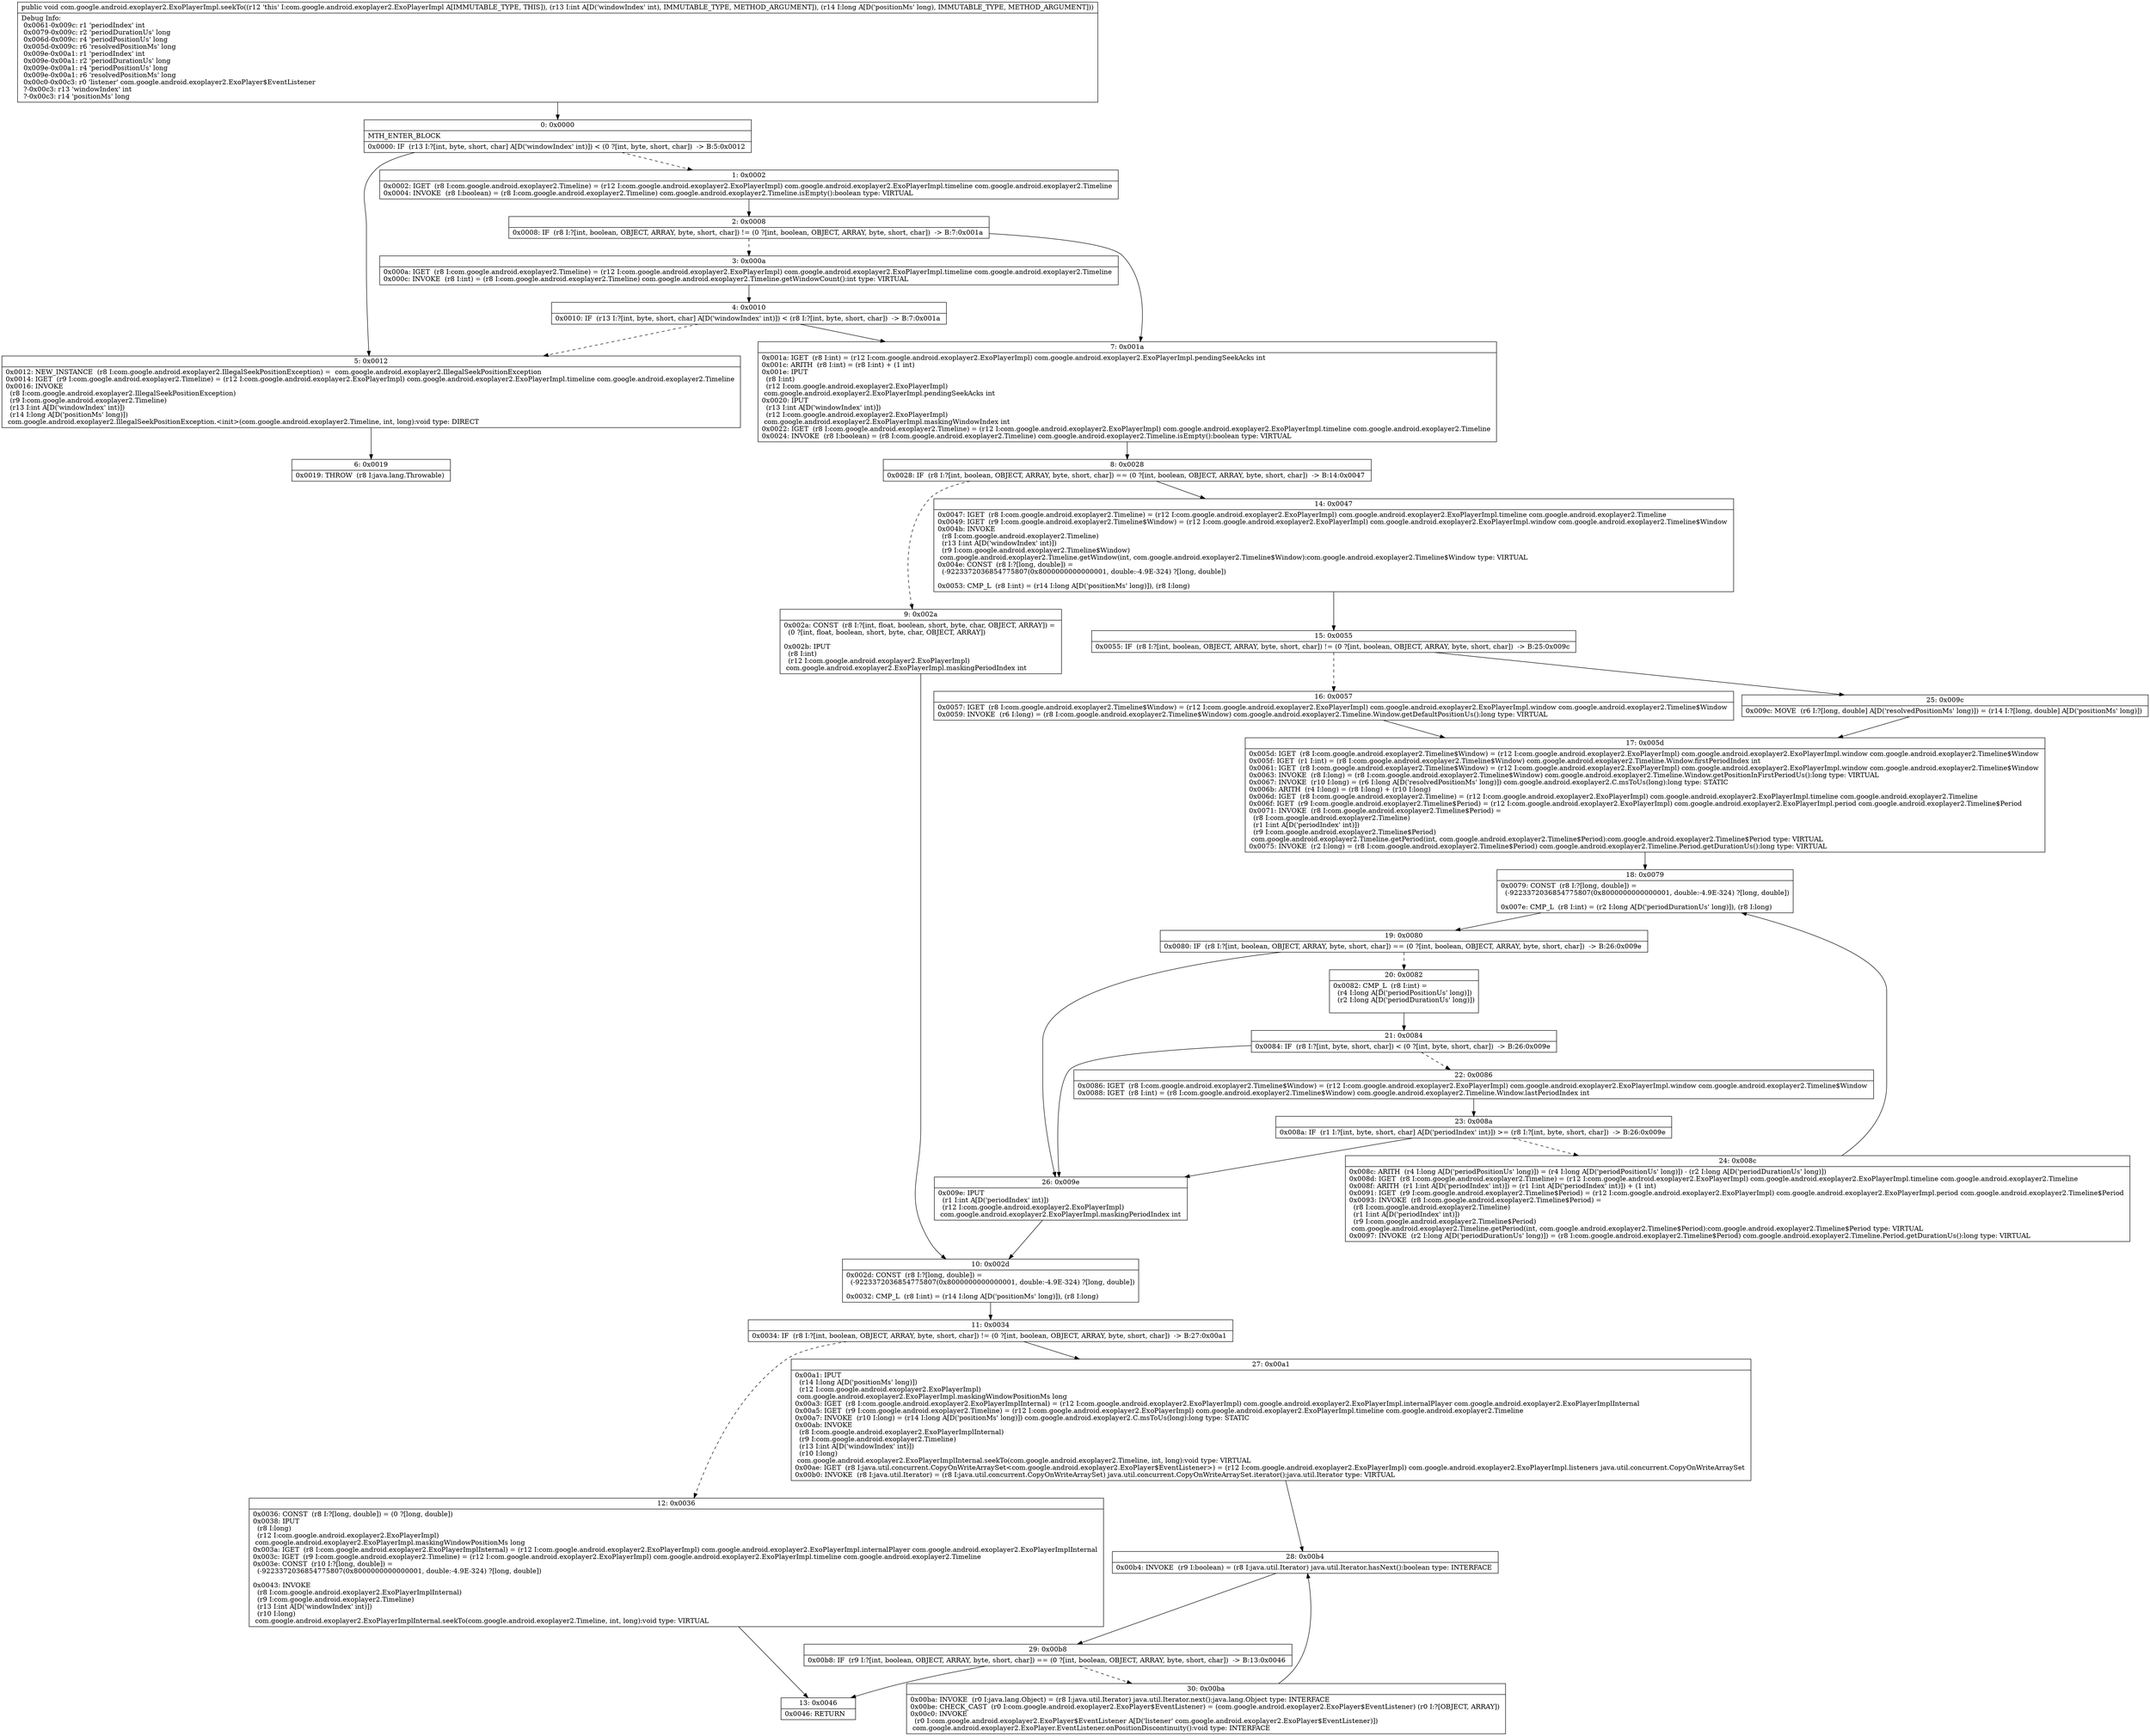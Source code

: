 digraph "CFG forcom.google.android.exoplayer2.ExoPlayerImpl.seekTo(IJ)V" {
Node_0 [shape=record,label="{0\:\ 0x0000|MTH_ENTER_BLOCK\l|0x0000: IF  (r13 I:?[int, byte, short, char] A[D('windowIndex' int)]) \< (0 ?[int, byte, short, char])  \-\> B:5:0x0012 \l}"];
Node_1 [shape=record,label="{1\:\ 0x0002|0x0002: IGET  (r8 I:com.google.android.exoplayer2.Timeline) = (r12 I:com.google.android.exoplayer2.ExoPlayerImpl) com.google.android.exoplayer2.ExoPlayerImpl.timeline com.google.android.exoplayer2.Timeline \l0x0004: INVOKE  (r8 I:boolean) = (r8 I:com.google.android.exoplayer2.Timeline) com.google.android.exoplayer2.Timeline.isEmpty():boolean type: VIRTUAL \l}"];
Node_2 [shape=record,label="{2\:\ 0x0008|0x0008: IF  (r8 I:?[int, boolean, OBJECT, ARRAY, byte, short, char]) != (0 ?[int, boolean, OBJECT, ARRAY, byte, short, char])  \-\> B:7:0x001a \l}"];
Node_3 [shape=record,label="{3\:\ 0x000a|0x000a: IGET  (r8 I:com.google.android.exoplayer2.Timeline) = (r12 I:com.google.android.exoplayer2.ExoPlayerImpl) com.google.android.exoplayer2.ExoPlayerImpl.timeline com.google.android.exoplayer2.Timeline \l0x000c: INVOKE  (r8 I:int) = (r8 I:com.google.android.exoplayer2.Timeline) com.google.android.exoplayer2.Timeline.getWindowCount():int type: VIRTUAL \l}"];
Node_4 [shape=record,label="{4\:\ 0x0010|0x0010: IF  (r13 I:?[int, byte, short, char] A[D('windowIndex' int)]) \< (r8 I:?[int, byte, short, char])  \-\> B:7:0x001a \l}"];
Node_5 [shape=record,label="{5\:\ 0x0012|0x0012: NEW_INSTANCE  (r8 I:com.google.android.exoplayer2.IllegalSeekPositionException) =  com.google.android.exoplayer2.IllegalSeekPositionException \l0x0014: IGET  (r9 I:com.google.android.exoplayer2.Timeline) = (r12 I:com.google.android.exoplayer2.ExoPlayerImpl) com.google.android.exoplayer2.ExoPlayerImpl.timeline com.google.android.exoplayer2.Timeline \l0x0016: INVOKE  \l  (r8 I:com.google.android.exoplayer2.IllegalSeekPositionException)\l  (r9 I:com.google.android.exoplayer2.Timeline)\l  (r13 I:int A[D('windowIndex' int)])\l  (r14 I:long A[D('positionMs' long)])\l com.google.android.exoplayer2.IllegalSeekPositionException.\<init\>(com.google.android.exoplayer2.Timeline, int, long):void type: DIRECT \l}"];
Node_6 [shape=record,label="{6\:\ 0x0019|0x0019: THROW  (r8 I:java.lang.Throwable) \l}"];
Node_7 [shape=record,label="{7\:\ 0x001a|0x001a: IGET  (r8 I:int) = (r12 I:com.google.android.exoplayer2.ExoPlayerImpl) com.google.android.exoplayer2.ExoPlayerImpl.pendingSeekAcks int \l0x001c: ARITH  (r8 I:int) = (r8 I:int) + (1 int) \l0x001e: IPUT  \l  (r8 I:int)\l  (r12 I:com.google.android.exoplayer2.ExoPlayerImpl)\l com.google.android.exoplayer2.ExoPlayerImpl.pendingSeekAcks int \l0x0020: IPUT  \l  (r13 I:int A[D('windowIndex' int)])\l  (r12 I:com.google.android.exoplayer2.ExoPlayerImpl)\l com.google.android.exoplayer2.ExoPlayerImpl.maskingWindowIndex int \l0x0022: IGET  (r8 I:com.google.android.exoplayer2.Timeline) = (r12 I:com.google.android.exoplayer2.ExoPlayerImpl) com.google.android.exoplayer2.ExoPlayerImpl.timeline com.google.android.exoplayer2.Timeline \l0x0024: INVOKE  (r8 I:boolean) = (r8 I:com.google.android.exoplayer2.Timeline) com.google.android.exoplayer2.Timeline.isEmpty():boolean type: VIRTUAL \l}"];
Node_8 [shape=record,label="{8\:\ 0x0028|0x0028: IF  (r8 I:?[int, boolean, OBJECT, ARRAY, byte, short, char]) == (0 ?[int, boolean, OBJECT, ARRAY, byte, short, char])  \-\> B:14:0x0047 \l}"];
Node_9 [shape=record,label="{9\:\ 0x002a|0x002a: CONST  (r8 I:?[int, float, boolean, short, byte, char, OBJECT, ARRAY]) = \l  (0 ?[int, float, boolean, short, byte, char, OBJECT, ARRAY])\l \l0x002b: IPUT  \l  (r8 I:int)\l  (r12 I:com.google.android.exoplayer2.ExoPlayerImpl)\l com.google.android.exoplayer2.ExoPlayerImpl.maskingPeriodIndex int \l}"];
Node_10 [shape=record,label="{10\:\ 0x002d|0x002d: CONST  (r8 I:?[long, double]) = \l  (\-9223372036854775807(0x8000000000000001, double:\-4.9E\-324) ?[long, double])\l \l0x0032: CMP_L  (r8 I:int) = (r14 I:long A[D('positionMs' long)]), (r8 I:long) \l}"];
Node_11 [shape=record,label="{11\:\ 0x0034|0x0034: IF  (r8 I:?[int, boolean, OBJECT, ARRAY, byte, short, char]) != (0 ?[int, boolean, OBJECT, ARRAY, byte, short, char])  \-\> B:27:0x00a1 \l}"];
Node_12 [shape=record,label="{12\:\ 0x0036|0x0036: CONST  (r8 I:?[long, double]) = (0 ?[long, double]) \l0x0038: IPUT  \l  (r8 I:long)\l  (r12 I:com.google.android.exoplayer2.ExoPlayerImpl)\l com.google.android.exoplayer2.ExoPlayerImpl.maskingWindowPositionMs long \l0x003a: IGET  (r8 I:com.google.android.exoplayer2.ExoPlayerImplInternal) = (r12 I:com.google.android.exoplayer2.ExoPlayerImpl) com.google.android.exoplayer2.ExoPlayerImpl.internalPlayer com.google.android.exoplayer2.ExoPlayerImplInternal \l0x003c: IGET  (r9 I:com.google.android.exoplayer2.Timeline) = (r12 I:com.google.android.exoplayer2.ExoPlayerImpl) com.google.android.exoplayer2.ExoPlayerImpl.timeline com.google.android.exoplayer2.Timeline \l0x003e: CONST  (r10 I:?[long, double]) = \l  (\-9223372036854775807(0x8000000000000001, double:\-4.9E\-324) ?[long, double])\l \l0x0043: INVOKE  \l  (r8 I:com.google.android.exoplayer2.ExoPlayerImplInternal)\l  (r9 I:com.google.android.exoplayer2.Timeline)\l  (r13 I:int A[D('windowIndex' int)])\l  (r10 I:long)\l com.google.android.exoplayer2.ExoPlayerImplInternal.seekTo(com.google.android.exoplayer2.Timeline, int, long):void type: VIRTUAL \l}"];
Node_13 [shape=record,label="{13\:\ 0x0046|0x0046: RETURN   \l}"];
Node_14 [shape=record,label="{14\:\ 0x0047|0x0047: IGET  (r8 I:com.google.android.exoplayer2.Timeline) = (r12 I:com.google.android.exoplayer2.ExoPlayerImpl) com.google.android.exoplayer2.ExoPlayerImpl.timeline com.google.android.exoplayer2.Timeline \l0x0049: IGET  (r9 I:com.google.android.exoplayer2.Timeline$Window) = (r12 I:com.google.android.exoplayer2.ExoPlayerImpl) com.google.android.exoplayer2.ExoPlayerImpl.window com.google.android.exoplayer2.Timeline$Window \l0x004b: INVOKE  \l  (r8 I:com.google.android.exoplayer2.Timeline)\l  (r13 I:int A[D('windowIndex' int)])\l  (r9 I:com.google.android.exoplayer2.Timeline$Window)\l com.google.android.exoplayer2.Timeline.getWindow(int, com.google.android.exoplayer2.Timeline$Window):com.google.android.exoplayer2.Timeline$Window type: VIRTUAL \l0x004e: CONST  (r8 I:?[long, double]) = \l  (\-9223372036854775807(0x8000000000000001, double:\-4.9E\-324) ?[long, double])\l \l0x0053: CMP_L  (r8 I:int) = (r14 I:long A[D('positionMs' long)]), (r8 I:long) \l}"];
Node_15 [shape=record,label="{15\:\ 0x0055|0x0055: IF  (r8 I:?[int, boolean, OBJECT, ARRAY, byte, short, char]) != (0 ?[int, boolean, OBJECT, ARRAY, byte, short, char])  \-\> B:25:0x009c \l}"];
Node_16 [shape=record,label="{16\:\ 0x0057|0x0057: IGET  (r8 I:com.google.android.exoplayer2.Timeline$Window) = (r12 I:com.google.android.exoplayer2.ExoPlayerImpl) com.google.android.exoplayer2.ExoPlayerImpl.window com.google.android.exoplayer2.Timeline$Window \l0x0059: INVOKE  (r6 I:long) = (r8 I:com.google.android.exoplayer2.Timeline$Window) com.google.android.exoplayer2.Timeline.Window.getDefaultPositionUs():long type: VIRTUAL \l}"];
Node_17 [shape=record,label="{17\:\ 0x005d|0x005d: IGET  (r8 I:com.google.android.exoplayer2.Timeline$Window) = (r12 I:com.google.android.exoplayer2.ExoPlayerImpl) com.google.android.exoplayer2.ExoPlayerImpl.window com.google.android.exoplayer2.Timeline$Window \l0x005f: IGET  (r1 I:int) = (r8 I:com.google.android.exoplayer2.Timeline$Window) com.google.android.exoplayer2.Timeline.Window.firstPeriodIndex int \l0x0061: IGET  (r8 I:com.google.android.exoplayer2.Timeline$Window) = (r12 I:com.google.android.exoplayer2.ExoPlayerImpl) com.google.android.exoplayer2.ExoPlayerImpl.window com.google.android.exoplayer2.Timeline$Window \l0x0063: INVOKE  (r8 I:long) = (r8 I:com.google.android.exoplayer2.Timeline$Window) com.google.android.exoplayer2.Timeline.Window.getPositionInFirstPeriodUs():long type: VIRTUAL \l0x0067: INVOKE  (r10 I:long) = (r6 I:long A[D('resolvedPositionMs' long)]) com.google.android.exoplayer2.C.msToUs(long):long type: STATIC \l0x006b: ARITH  (r4 I:long) = (r8 I:long) + (r10 I:long) \l0x006d: IGET  (r8 I:com.google.android.exoplayer2.Timeline) = (r12 I:com.google.android.exoplayer2.ExoPlayerImpl) com.google.android.exoplayer2.ExoPlayerImpl.timeline com.google.android.exoplayer2.Timeline \l0x006f: IGET  (r9 I:com.google.android.exoplayer2.Timeline$Period) = (r12 I:com.google.android.exoplayer2.ExoPlayerImpl) com.google.android.exoplayer2.ExoPlayerImpl.period com.google.android.exoplayer2.Timeline$Period \l0x0071: INVOKE  (r8 I:com.google.android.exoplayer2.Timeline$Period) = \l  (r8 I:com.google.android.exoplayer2.Timeline)\l  (r1 I:int A[D('periodIndex' int)])\l  (r9 I:com.google.android.exoplayer2.Timeline$Period)\l com.google.android.exoplayer2.Timeline.getPeriod(int, com.google.android.exoplayer2.Timeline$Period):com.google.android.exoplayer2.Timeline$Period type: VIRTUAL \l0x0075: INVOKE  (r2 I:long) = (r8 I:com.google.android.exoplayer2.Timeline$Period) com.google.android.exoplayer2.Timeline.Period.getDurationUs():long type: VIRTUAL \l}"];
Node_18 [shape=record,label="{18\:\ 0x0079|0x0079: CONST  (r8 I:?[long, double]) = \l  (\-9223372036854775807(0x8000000000000001, double:\-4.9E\-324) ?[long, double])\l \l0x007e: CMP_L  (r8 I:int) = (r2 I:long A[D('periodDurationUs' long)]), (r8 I:long) \l}"];
Node_19 [shape=record,label="{19\:\ 0x0080|0x0080: IF  (r8 I:?[int, boolean, OBJECT, ARRAY, byte, short, char]) == (0 ?[int, boolean, OBJECT, ARRAY, byte, short, char])  \-\> B:26:0x009e \l}"];
Node_20 [shape=record,label="{20\:\ 0x0082|0x0082: CMP_L  (r8 I:int) = \l  (r4 I:long A[D('periodPositionUs' long)])\l  (r2 I:long A[D('periodDurationUs' long)])\l \l}"];
Node_21 [shape=record,label="{21\:\ 0x0084|0x0084: IF  (r8 I:?[int, byte, short, char]) \< (0 ?[int, byte, short, char])  \-\> B:26:0x009e \l}"];
Node_22 [shape=record,label="{22\:\ 0x0086|0x0086: IGET  (r8 I:com.google.android.exoplayer2.Timeline$Window) = (r12 I:com.google.android.exoplayer2.ExoPlayerImpl) com.google.android.exoplayer2.ExoPlayerImpl.window com.google.android.exoplayer2.Timeline$Window \l0x0088: IGET  (r8 I:int) = (r8 I:com.google.android.exoplayer2.Timeline$Window) com.google.android.exoplayer2.Timeline.Window.lastPeriodIndex int \l}"];
Node_23 [shape=record,label="{23\:\ 0x008a|0x008a: IF  (r1 I:?[int, byte, short, char] A[D('periodIndex' int)]) \>= (r8 I:?[int, byte, short, char])  \-\> B:26:0x009e \l}"];
Node_24 [shape=record,label="{24\:\ 0x008c|0x008c: ARITH  (r4 I:long A[D('periodPositionUs' long)]) = (r4 I:long A[D('periodPositionUs' long)]) \- (r2 I:long A[D('periodDurationUs' long)]) \l0x008d: IGET  (r8 I:com.google.android.exoplayer2.Timeline) = (r12 I:com.google.android.exoplayer2.ExoPlayerImpl) com.google.android.exoplayer2.ExoPlayerImpl.timeline com.google.android.exoplayer2.Timeline \l0x008f: ARITH  (r1 I:int A[D('periodIndex' int)]) = (r1 I:int A[D('periodIndex' int)]) + (1 int) \l0x0091: IGET  (r9 I:com.google.android.exoplayer2.Timeline$Period) = (r12 I:com.google.android.exoplayer2.ExoPlayerImpl) com.google.android.exoplayer2.ExoPlayerImpl.period com.google.android.exoplayer2.Timeline$Period \l0x0093: INVOKE  (r8 I:com.google.android.exoplayer2.Timeline$Period) = \l  (r8 I:com.google.android.exoplayer2.Timeline)\l  (r1 I:int A[D('periodIndex' int)])\l  (r9 I:com.google.android.exoplayer2.Timeline$Period)\l com.google.android.exoplayer2.Timeline.getPeriod(int, com.google.android.exoplayer2.Timeline$Period):com.google.android.exoplayer2.Timeline$Period type: VIRTUAL \l0x0097: INVOKE  (r2 I:long A[D('periodDurationUs' long)]) = (r8 I:com.google.android.exoplayer2.Timeline$Period) com.google.android.exoplayer2.Timeline.Period.getDurationUs():long type: VIRTUAL \l}"];
Node_25 [shape=record,label="{25\:\ 0x009c|0x009c: MOVE  (r6 I:?[long, double] A[D('resolvedPositionMs' long)]) = (r14 I:?[long, double] A[D('positionMs' long)]) \l}"];
Node_26 [shape=record,label="{26\:\ 0x009e|0x009e: IPUT  \l  (r1 I:int A[D('periodIndex' int)])\l  (r12 I:com.google.android.exoplayer2.ExoPlayerImpl)\l com.google.android.exoplayer2.ExoPlayerImpl.maskingPeriodIndex int \l}"];
Node_27 [shape=record,label="{27\:\ 0x00a1|0x00a1: IPUT  \l  (r14 I:long A[D('positionMs' long)])\l  (r12 I:com.google.android.exoplayer2.ExoPlayerImpl)\l com.google.android.exoplayer2.ExoPlayerImpl.maskingWindowPositionMs long \l0x00a3: IGET  (r8 I:com.google.android.exoplayer2.ExoPlayerImplInternal) = (r12 I:com.google.android.exoplayer2.ExoPlayerImpl) com.google.android.exoplayer2.ExoPlayerImpl.internalPlayer com.google.android.exoplayer2.ExoPlayerImplInternal \l0x00a5: IGET  (r9 I:com.google.android.exoplayer2.Timeline) = (r12 I:com.google.android.exoplayer2.ExoPlayerImpl) com.google.android.exoplayer2.ExoPlayerImpl.timeline com.google.android.exoplayer2.Timeline \l0x00a7: INVOKE  (r10 I:long) = (r14 I:long A[D('positionMs' long)]) com.google.android.exoplayer2.C.msToUs(long):long type: STATIC \l0x00ab: INVOKE  \l  (r8 I:com.google.android.exoplayer2.ExoPlayerImplInternal)\l  (r9 I:com.google.android.exoplayer2.Timeline)\l  (r13 I:int A[D('windowIndex' int)])\l  (r10 I:long)\l com.google.android.exoplayer2.ExoPlayerImplInternal.seekTo(com.google.android.exoplayer2.Timeline, int, long):void type: VIRTUAL \l0x00ae: IGET  (r8 I:java.util.concurrent.CopyOnWriteArraySet\<com.google.android.exoplayer2.ExoPlayer$EventListener\>) = (r12 I:com.google.android.exoplayer2.ExoPlayerImpl) com.google.android.exoplayer2.ExoPlayerImpl.listeners java.util.concurrent.CopyOnWriteArraySet \l0x00b0: INVOKE  (r8 I:java.util.Iterator) = (r8 I:java.util.concurrent.CopyOnWriteArraySet) java.util.concurrent.CopyOnWriteArraySet.iterator():java.util.Iterator type: VIRTUAL \l}"];
Node_28 [shape=record,label="{28\:\ 0x00b4|0x00b4: INVOKE  (r9 I:boolean) = (r8 I:java.util.Iterator) java.util.Iterator.hasNext():boolean type: INTERFACE \l}"];
Node_29 [shape=record,label="{29\:\ 0x00b8|0x00b8: IF  (r9 I:?[int, boolean, OBJECT, ARRAY, byte, short, char]) == (0 ?[int, boolean, OBJECT, ARRAY, byte, short, char])  \-\> B:13:0x0046 \l}"];
Node_30 [shape=record,label="{30\:\ 0x00ba|0x00ba: INVOKE  (r0 I:java.lang.Object) = (r8 I:java.util.Iterator) java.util.Iterator.next():java.lang.Object type: INTERFACE \l0x00be: CHECK_CAST  (r0 I:com.google.android.exoplayer2.ExoPlayer$EventListener) = (com.google.android.exoplayer2.ExoPlayer$EventListener) (r0 I:?[OBJECT, ARRAY]) \l0x00c0: INVOKE  \l  (r0 I:com.google.android.exoplayer2.ExoPlayer$EventListener A[D('listener' com.google.android.exoplayer2.ExoPlayer$EventListener)])\l com.google.android.exoplayer2.ExoPlayer.EventListener.onPositionDiscontinuity():void type: INTERFACE \l}"];
MethodNode[shape=record,label="{public void com.google.android.exoplayer2.ExoPlayerImpl.seekTo((r12 'this' I:com.google.android.exoplayer2.ExoPlayerImpl A[IMMUTABLE_TYPE, THIS]), (r13 I:int A[D('windowIndex' int), IMMUTABLE_TYPE, METHOD_ARGUMENT]), (r14 I:long A[D('positionMs' long), IMMUTABLE_TYPE, METHOD_ARGUMENT]))  | Debug Info:\l  0x0061\-0x009c: r1 'periodIndex' int\l  0x0079\-0x009c: r2 'periodDurationUs' long\l  0x006d\-0x009c: r4 'periodPositionUs' long\l  0x005d\-0x009c: r6 'resolvedPositionMs' long\l  0x009e\-0x00a1: r1 'periodIndex' int\l  0x009e\-0x00a1: r2 'periodDurationUs' long\l  0x009e\-0x00a1: r4 'periodPositionUs' long\l  0x009e\-0x00a1: r6 'resolvedPositionMs' long\l  0x00c0\-0x00c3: r0 'listener' com.google.android.exoplayer2.ExoPlayer$EventListener\l  ?\-0x00c3: r13 'windowIndex' int\l  ?\-0x00c3: r14 'positionMs' long\l}"];
MethodNode -> Node_0;
Node_0 -> Node_1[style=dashed];
Node_0 -> Node_5;
Node_1 -> Node_2;
Node_2 -> Node_3[style=dashed];
Node_2 -> Node_7;
Node_3 -> Node_4;
Node_4 -> Node_5[style=dashed];
Node_4 -> Node_7;
Node_5 -> Node_6;
Node_7 -> Node_8;
Node_8 -> Node_9[style=dashed];
Node_8 -> Node_14;
Node_9 -> Node_10;
Node_10 -> Node_11;
Node_11 -> Node_12[style=dashed];
Node_11 -> Node_27;
Node_12 -> Node_13;
Node_14 -> Node_15;
Node_15 -> Node_16[style=dashed];
Node_15 -> Node_25;
Node_16 -> Node_17;
Node_17 -> Node_18;
Node_18 -> Node_19;
Node_19 -> Node_20[style=dashed];
Node_19 -> Node_26;
Node_20 -> Node_21;
Node_21 -> Node_22[style=dashed];
Node_21 -> Node_26;
Node_22 -> Node_23;
Node_23 -> Node_24[style=dashed];
Node_23 -> Node_26;
Node_24 -> Node_18;
Node_25 -> Node_17;
Node_26 -> Node_10;
Node_27 -> Node_28;
Node_28 -> Node_29;
Node_29 -> Node_13;
Node_29 -> Node_30[style=dashed];
Node_30 -> Node_28;
}

